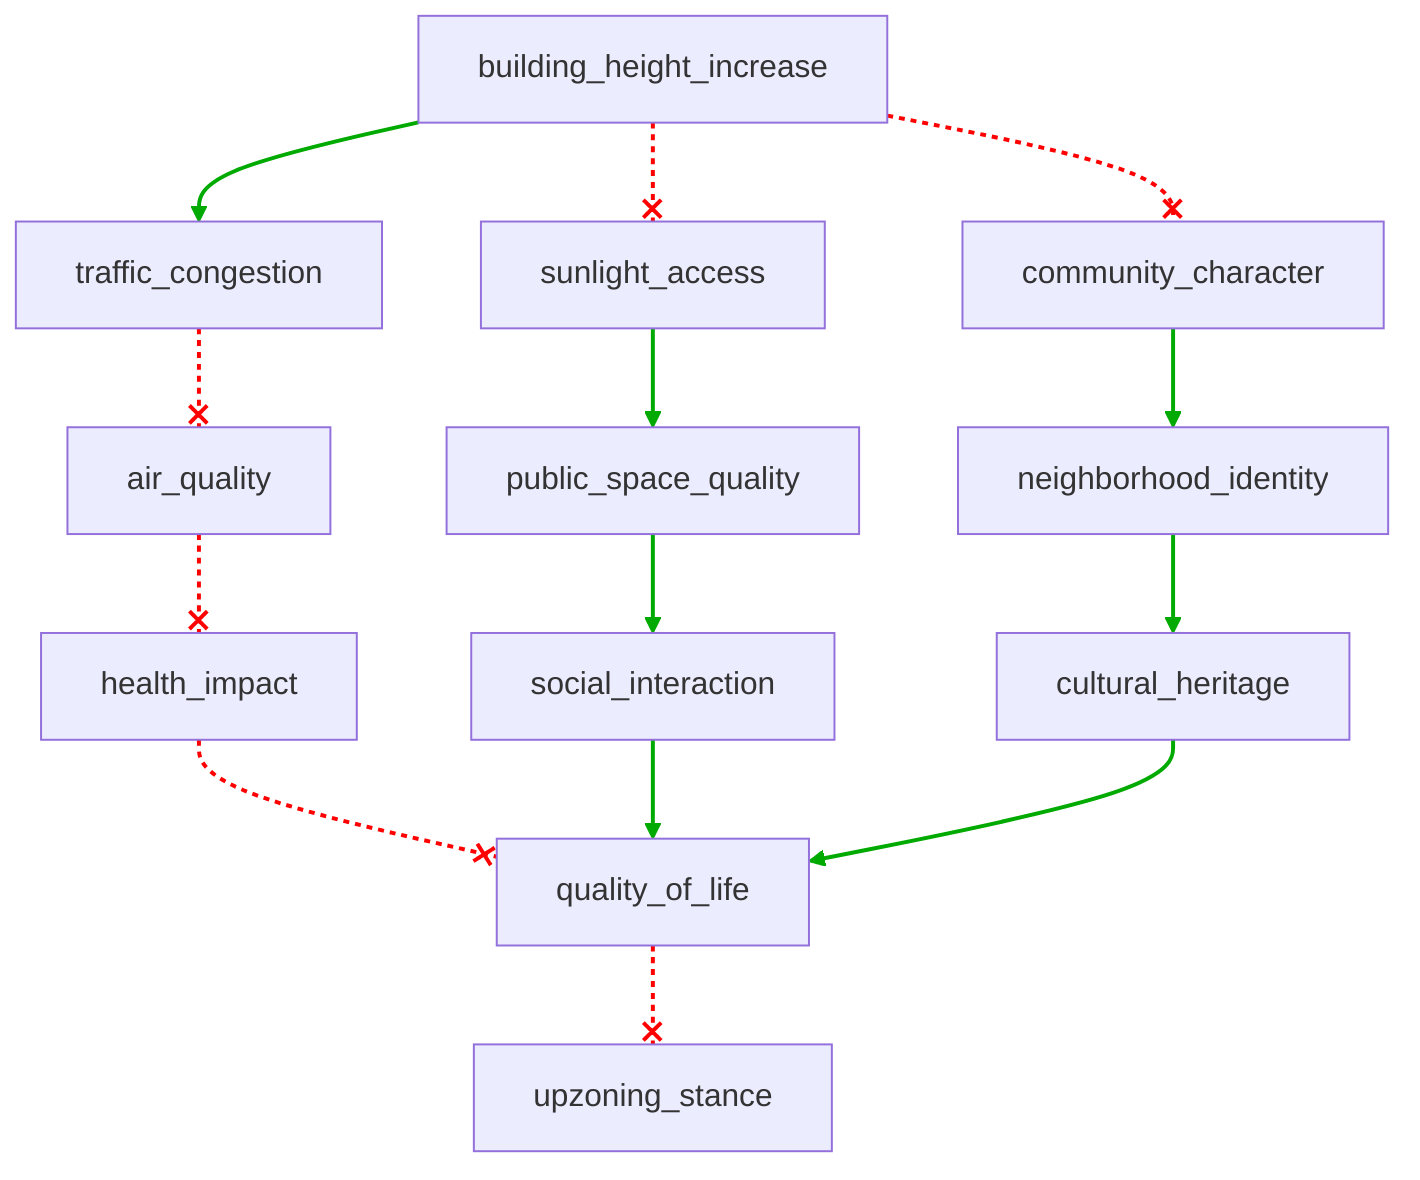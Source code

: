 flowchart TD
    n1[building_height_increase]
    n2[traffic_congestion]
    n3[sunlight_access]
    n4[community_character]
    n5[air_quality]
    n6[public_space_quality]
    n7[neighborhood_identity]
    n8[health_impact]
    n9[social_interaction]
    n10[cultural_heritage]
    n11[quality_of_life]
    n12[upzoning_stance]
    n1 --> n2
    n1 --x n3
    n1 --x n4
    n2 --x n5
    n3 --> n6
    n4 --> n7
    n5 --x n8
    n6 --> n9
    n7 --> n10
    n8 --x n11
    n9 --> n11
    n10 --> n11
    n11 --x n12
    linkStyle 0 stroke:#00AA00,stroke-width:2px
    linkStyle 1 stroke:#FF0000,stroke-dasharray:3,stroke-width:2px
    linkStyle 2 stroke:#FF0000,stroke-dasharray:3,stroke-width:2px
    linkStyle 3 stroke:#FF0000,stroke-dasharray:3,stroke-width:2px
    linkStyle 4 stroke:#00AA00,stroke-width:2px
    linkStyle 5 stroke:#00AA00,stroke-width:2px
    linkStyle 6 stroke:#FF0000,stroke-dasharray:3,stroke-width:2px
    linkStyle 7 stroke:#00AA00,stroke-width:2px
    linkStyle 8 stroke:#00AA00,stroke-width:2px
    linkStyle 9 stroke:#FF0000,stroke-dasharray:3,stroke-width:2px
    linkStyle 10 stroke:#00AA00,stroke-width:2px
    linkStyle 11 stroke:#00AA00,stroke-width:2px
    linkStyle 12 stroke:#FF0000,stroke-dasharray:3,stroke-width:2px